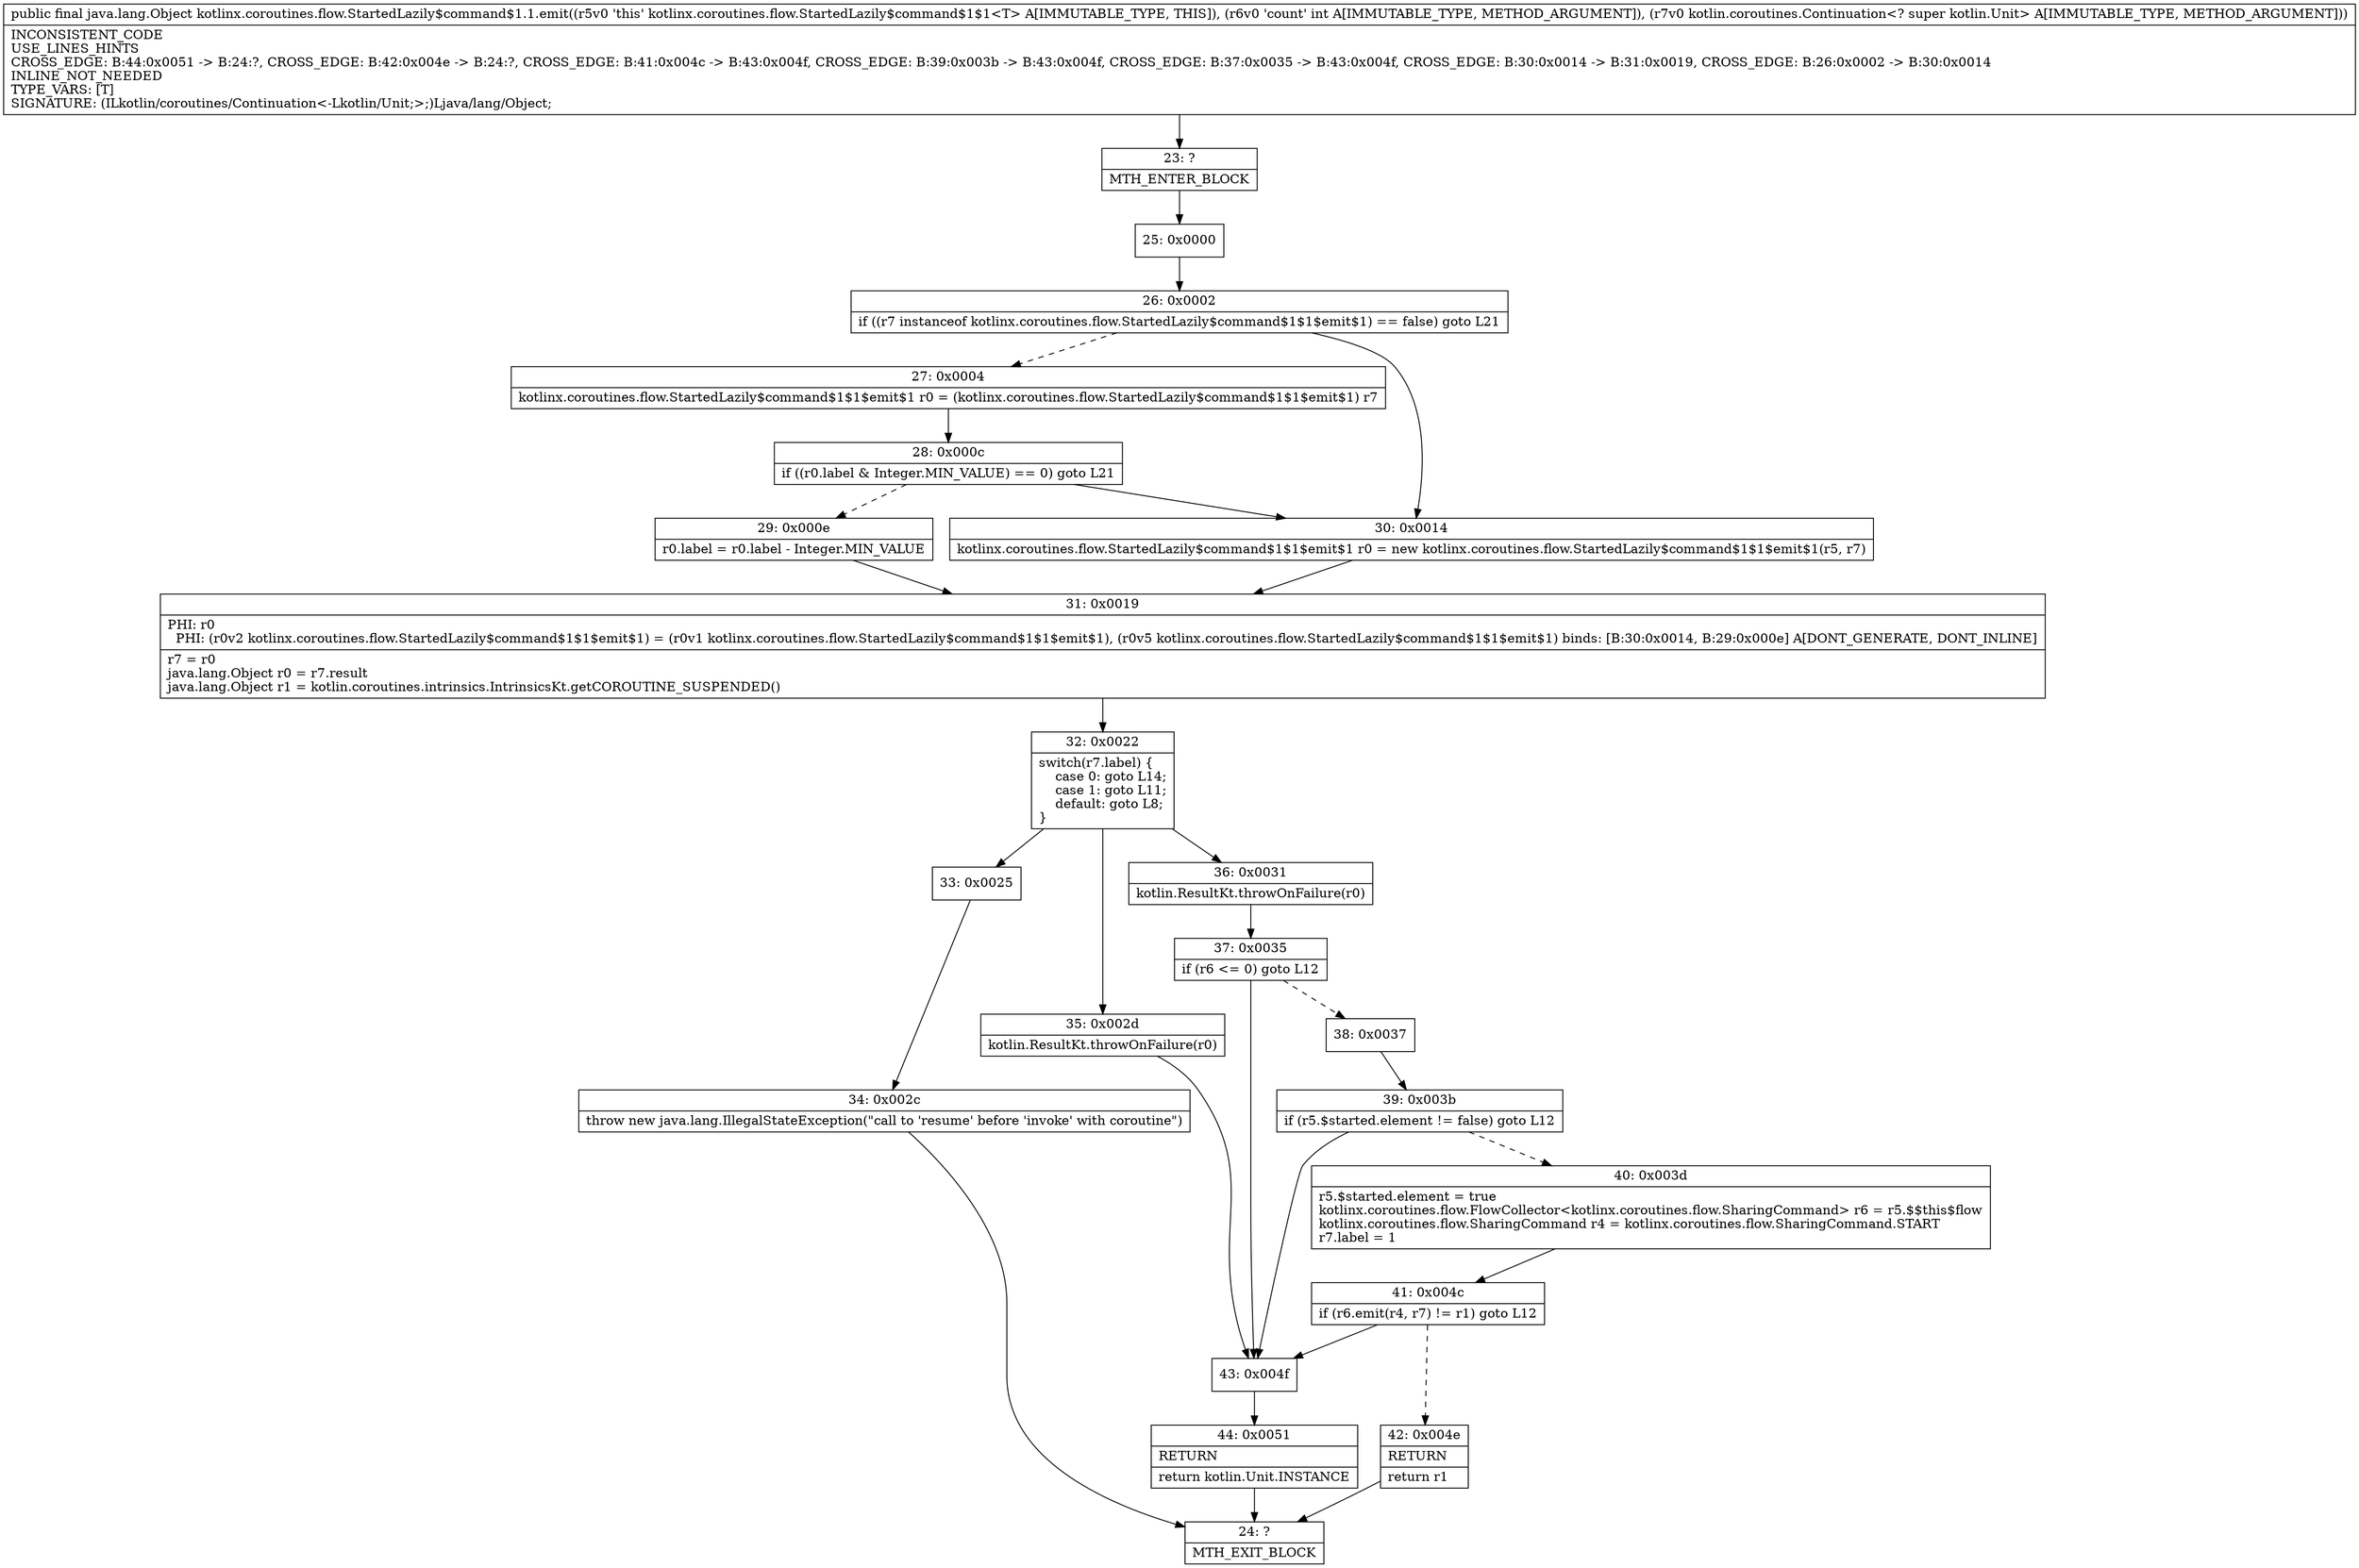 digraph "CFG forkotlinx.coroutines.flow.StartedLazily$command$1.1.emit(ILkotlin\/coroutines\/Continuation;)Ljava\/lang\/Object;" {
Node_23 [shape=record,label="{23\:\ ?|MTH_ENTER_BLOCK\l}"];
Node_25 [shape=record,label="{25\:\ 0x0000}"];
Node_26 [shape=record,label="{26\:\ 0x0002|if ((r7 instanceof kotlinx.coroutines.flow.StartedLazily$command$1$1$emit$1) == false) goto L21\l}"];
Node_27 [shape=record,label="{27\:\ 0x0004|kotlinx.coroutines.flow.StartedLazily$command$1$1$emit$1 r0 = (kotlinx.coroutines.flow.StartedLazily$command$1$1$emit$1) r7\l}"];
Node_28 [shape=record,label="{28\:\ 0x000c|if ((r0.label & Integer.MIN_VALUE) == 0) goto L21\l}"];
Node_29 [shape=record,label="{29\:\ 0x000e|r0.label = r0.label \- Integer.MIN_VALUE\l}"];
Node_31 [shape=record,label="{31\:\ 0x0019|PHI: r0 \l  PHI: (r0v2 kotlinx.coroutines.flow.StartedLazily$command$1$1$emit$1) = (r0v1 kotlinx.coroutines.flow.StartedLazily$command$1$1$emit$1), (r0v5 kotlinx.coroutines.flow.StartedLazily$command$1$1$emit$1) binds: [B:30:0x0014, B:29:0x000e] A[DONT_GENERATE, DONT_INLINE]\l|r7 = r0\ljava.lang.Object r0 = r7.result\ljava.lang.Object r1 = kotlin.coroutines.intrinsics.IntrinsicsKt.getCOROUTINE_SUSPENDED()\l}"];
Node_32 [shape=record,label="{32\:\ 0x0022|switch(r7.label) \{\l    case 0: goto L14;\l    case 1: goto L11;\l    default: goto L8;\l\}\l}"];
Node_33 [shape=record,label="{33\:\ 0x0025}"];
Node_34 [shape=record,label="{34\:\ 0x002c|throw new java.lang.IllegalStateException(\"call to 'resume' before 'invoke' with coroutine\")\l}"];
Node_24 [shape=record,label="{24\:\ ?|MTH_EXIT_BLOCK\l}"];
Node_35 [shape=record,label="{35\:\ 0x002d|kotlin.ResultKt.throwOnFailure(r0)\l}"];
Node_43 [shape=record,label="{43\:\ 0x004f}"];
Node_44 [shape=record,label="{44\:\ 0x0051|RETURN\l|return kotlin.Unit.INSTANCE\l}"];
Node_36 [shape=record,label="{36\:\ 0x0031|kotlin.ResultKt.throwOnFailure(r0)\l}"];
Node_37 [shape=record,label="{37\:\ 0x0035|if (r6 \<= 0) goto L12\l}"];
Node_38 [shape=record,label="{38\:\ 0x0037}"];
Node_39 [shape=record,label="{39\:\ 0x003b|if (r5.$started.element != false) goto L12\l}"];
Node_40 [shape=record,label="{40\:\ 0x003d|r5.$started.element = true\lkotlinx.coroutines.flow.FlowCollector\<kotlinx.coroutines.flow.SharingCommand\> r6 = r5.$$this$flow\lkotlinx.coroutines.flow.SharingCommand r4 = kotlinx.coroutines.flow.SharingCommand.START\lr7.label = 1\l}"];
Node_41 [shape=record,label="{41\:\ 0x004c|if (r6.emit(r4, r7) != r1) goto L12\l}"];
Node_42 [shape=record,label="{42\:\ 0x004e|RETURN\l|return r1\l}"];
Node_30 [shape=record,label="{30\:\ 0x0014|kotlinx.coroutines.flow.StartedLazily$command$1$1$emit$1 r0 = new kotlinx.coroutines.flow.StartedLazily$command$1$1$emit$1(r5, r7)\l}"];
MethodNode[shape=record,label="{public final java.lang.Object kotlinx.coroutines.flow.StartedLazily$command$1.1.emit((r5v0 'this' kotlinx.coroutines.flow.StartedLazily$command$1$1\<T\> A[IMMUTABLE_TYPE, THIS]), (r6v0 'count' int A[IMMUTABLE_TYPE, METHOD_ARGUMENT]), (r7v0 kotlin.coroutines.Continuation\<? super kotlin.Unit\> A[IMMUTABLE_TYPE, METHOD_ARGUMENT]))  | INCONSISTENT_CODE\lUSE_LINES_HINTS\lCROSS_EDGE: B:44:0x0051 \-\> B:24:?, CROSS_EDGE: B:42:0x004e \-\> B:24:?, CROSS_EDGE: B:41:0x004c \-\> B:43:0x004f, CROSS_EDGE: B:39:0x003b \-\> B:43:0x004f, CROSS_EDGE: B:37:0x0035 \-\> B:43:0x004f, CROSS_EDGE: B:30:0x0014 \-\> B:31:0x0019, CROSS_EDGE: B:26:0x0002 \-\> B:30:0x0014\lINLINE_NOT_NEEDED\lTYPE_VARS: [T]\lSIGNATURE: (ILkotlin\/coroutines\/Continuation\<\-Lkotlin\/Unit;\>;)Ljava\/lang\/Object;\l}"];
MethodNode -> Node_23;Node_23 -> Node_25;
Node_25 -> Node_26;
Node_26 -> Node_27[style=dashed];
Node_26 -> Node_30;
Node_27 -> Node_28;
Node_28 -> Node_29[style=dashed];
Node_28 -> Node_30;
Node_29 -> Node_31;
Node_31 -> Node_32;
Node_32 -> Node_33;
Node_32 -> Node_35;
Node_32 -> Node_36;
Node_33 -> Node_34;
Node_34 -> Node_24;
Node_35 -> Node_43;
Node_43 -> Node_44;
Node_44 -> Node_24;
Node_36 -> Node_37;
Node_37 -> Node_38[style=dashed];
Node_37 -> Node_43;
Node_38 -> Node_39;
Node_39 -> Node_40[style=dashed];
Node_39 -> Node_43;
Node_40 -> Node_41;
Node_41 -> Node_42[style=dashed];
Node_41 -> Node_43;
Node_42 -> Node_24;
Node_30 -> Node_31;
}

